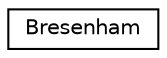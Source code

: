 digraph "Graphical Class Hierarchy"
{
  edge [fontname="Helvetica",fontsize="10",labelfontname="Helvetica",labelfontsize="10"];
  node [fontname="Helvetica",fontsize="10",shape=record];
  rankdir="LR";
  Node0 [label="Bresenham",height=0.2,width=0.4,color="black", fillcolor="white", style="filled",URL="$d9/dad/class_bresenham.html"];
}
